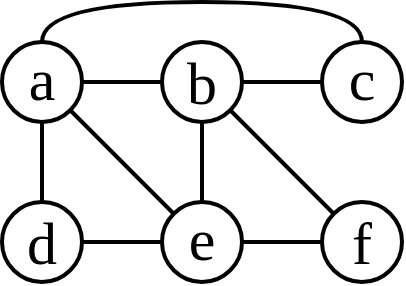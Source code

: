 <mxfile version="20.3.0" type="device"><diagram id="NIivU-VyTRBjsJtw0i-7" name="Page-1"><mxGraphModel dx="1550" dy="900" grid="1" gridSize="10" guides="1" tooltips="1" connect="1" arrows="1" fold="1" page="1" pageScale="1" pageWidth="850" pageHeight="1100" math="0" shadow="0"><root><mxCell id="0"/><mxCell id="1" parent="0"/><mxCell id="-b3d0tlTbg59IvIksSQP-17" value="" style="group" vertex="1" connectable="0" parent="1"><mxGeometry x="-800" y="70" width="200" height="120" as="geometry"/></mxCell><mxCell id="-b3d0tlTbg59IvIksSQP-1" value="a" style="ellipse;whiteSpace=wrap;html=1;aspect=fixed;strokeWidth=2;fontFamily=Times New Roman;fontSize=30;spacingTop=-5;" vertex="1" parent="-b3d0tlTbg59IvIksSQP-17"><mxGeometry width="40" height="40" as="geometry"/></mxCell><mxCell id="-b3d0tlTbg59IvIksSQP-2" value="b" style="ellipse;whiteSpace=wrap;html=1;aspect=fixed;strokeWidth=2;fontFamily=Times New Roman;fontSize=30;strokeColor=#000000;" vertex="1" parent="-b3d0tlTbg59IvIksSQP-17"><mxGeometry x="80" width="40" height="40" as="geometry"/></mxCell><mxCell id="-b3d0tlTbg59IvIksSQP-13" style="edgeStyle=none;shape=connector;rounded=0;orthogonalLoop=1;jettySize=auto;html=1;exitX=1;exitY=0.5;exitDx=0;exitDy=0;entryX=0;entryY=0.5;entryDx=0;entryDy=0;labelBackgroundColor=default;strokeColor=default;strokeWidth=2;fontFamily=Times New Roman;fontSize=30;fontColor=default;endArrow=none;endFill=0;" edge="1" parent="-b3d0tlTbg59IvIksSQP-17" source="-b3d0tlTbg59IvIksSQP-1" target="-b3d0tlTbg59IvIksSQP-2"><mxGeometry relative="1" as="geometry"/></mxCell><mxCell id="-b3d0tlTbg59IvIksSQP-15" style="edgeStyle=orthogonalEdgeStyle;shape=connector;rounded=0;orthogonalLoop=1;jettySize=auto;html=1;exitX=0.5;exitY=0;exitDx=0;exitDy=0;entryX=0.5;entryY=0;entryDx=0;entryDy=0;labelBackgroundColor=default;strokeColor=default;strokeWidth=2;fontFamily=Times New Roman;fontSize=30;fontColor=default;endArrow=none;endFill=0;curved=1;" edge="1" parent="-b3d0tlTbg59IvIksSQP-17" source="-b3d0tlTbg59IvIksSQP-3" target="-b3d0tlTbg59IvIksSQP-1"><mxGeometry relative="1" as="geometry"/></mxCell><mxCell id="-b3d0tlTbg59IvIksSQP-3" value="c" style="ellipse;whiteSpace=wrap;html=1;aspect=fixed;strokeWidth=2;fontFamily=Times New Roman;fontSize=30;spacingTop=-5;" vertex="1" parent="-b3d0tlTbg59IvIksSQP-17"><mxGeometry x="160" width="40" height="40" as="geometry"/></mxCell><mxCell id="-b3d0tlTbg59IvIksSQP-14" style="edgeStyle=none;shape=connector;rounded=0;orthogonalLoop=1;jettySize=auto;html=1;exitX=1;exitY=0.5;exitDx=0;exitDy=0;entryX=0;entryY=0.5;entryDx=0;entryDy=0;labelBackgroundColor=default;strokeColor=default;strokeWidth=2;fontFamily=Times New Roman;fontSize=30;fontColor=default;endArrow=none;endFill=0;" edge="1" parent="-b3d0tlTbg59IvIksSQP-17" source="-b3d0tlTbg59IvIksSQP-2" target="-b3d0tlTbg59IvIksSQP-3"><mxGeometry relative="1" as="geometry"/></mxCell><mxCell id="-b3d0tlTbg59IvIksSQP-4" value="d" style="ellipse;whiteSpace=wrap;html=1;aspect=fixed;strokeWidth=2;fontFamily=Times New Roman;fontSize=30;" vertex="1" parent="-b3d0tlTbg59IvIksSQP-17"><mxGeometry y="80" width="40" height="40" as="geometry"/></mxCell><mxCell id="-b3d0tlTbg59IvIksSQP-11" style="edgeStyle=none;shape=connector;rounded=0;orthogonalLoop=1;jettySize=auto;html=1;exitX=0.5;exitY=1;exitDx=0;exitDy=0;entryX=0.5;entryY=0;entryDx=0;entryDy=0;labelBackgroundColor=default;strokeColor=default;strokeWidth=2;fontFamily=Times New Roman;fontSize=30;fontColor=default;endArrow=none;endFill=0;" edge="1" parent="-b3d0tlTbg59IvIksSQP-17" source="-b3d0tlTbg59IvIksSQP-1" target="-b3d0tlTbg59IvIksSQP-4"><mxGeometry relative="1" as="geometry"/></mxCell><mxCell id="-b3d0tlTbg59IvIksSQP-5" value="e" style="ellipse;whiteSpace=wrap;html=1;aspect=fixed;strokeWidth=2;fontFamily=Times New Roman;fontSize=30;spacingTop=-5;" vertex="1" parent="-b3d0tlTbg59IvIksSQP-17"><mxGeometry x="80" y="80" width="40" height="40" as="geometry"/></mxCell><mxCell id="-b3d0tlTbg59IvIksSQP-12" style="edgeStyle=none;shape=connector;rounded=0;orthogonalLoop=1;jettySize=auto;html=1;exitX=1;exitY=1;exitDx=0;exitDy=0;entryX=0;entryY=0;entryDx=0;entryDy=0;labelBackgroundColor=default;strokeColor=default;strokeWidth=2;fontFamily=Times New Roman;fontSize=30;fontColor=default;endArrow=none;endFill=0;" edge="1" parent="-b3d0tlTbg59IvIksSQP-17" source="-b3d0tlTbg59IvIksSQP-1" target="-b3d0tlTbg59IvIksSQP-5"><mxGeometry relative="1" as="geometry"/></mxCell><mxCell id="-b3d0tlTbg59IvIksSQP-7" style="edgeStyle=orthogonalEdgeStyle;rounded=0;orthogonalLoop=1;jettySize=auto;html=1;exitX=0.5;exitY=1;exitDx=0;exitDy=0;entryX=0.5;entryY=0;entryDx=0;entryDy=0;fontFamily=Times New Roman;fontSize=30;endArrow=none;endFill=0;strokeWidth=2;" edge="1" parent="-b3d0tlTbg59IvIksSQP-17" source="-b3d0tlTbg59IvIksSQP-2" target="-b3d0tlTbg59IvIksSQP-5"><mxGeometry relative="1" as="geometry"/></mxCell><mxCell id="-b3d0tlTbg59IvIksSQP-10" style="edgeStyle=none;shape=connector;rounded=0;orthogonalLoop=1;jettySize=auto;html=1;exitX=1;exitY=0.5;exitDx=0;exitDy=0;entryX=0;entryY=0.5;entryDx=0;entryDy=0;labelBackgroundColor=default;strokeColor=default;strokeWidth=2;fontFamily=Times New Roman;fontSize=30;fontColor=default;endArrow=none;endFill=0;" edge="1" parent="-b3d0tlTbg59IvIksSQP-17" source="-b3d0tlTbg59IvIksSQP-4" target="-b3d0tlTbg59IvIksSQP-5"><mxGeometry relative="1" as="geometry"/></mxCell><mxCell id="-b3d0tlTbg59IvIksSQP-6" value="f" style="ellipse;whiteSpace=wrap;html=1;aspect=fixed;strokeWidth=2;fontFamily=Times New Roman;fontSize=30;" vertex="1" parent="-b3d0tlTbg59IvIksSQP-17"><mxGeometry x="160" y="80" width="40" height="40" as="geometry"/></mxCell><mxCell id="-b3d0tlTbg59IvIksSQP-8" style="shape=connector;rounded=0;orthogonalLoop=1;jettySize=auto;html=1;exitX=1;exitY=1;exitDx=0;exitDy=0;entryX=0;entryY=0;entryDx=0;entryDy=0;labelBackgroundColor=default;strokeColor=default;strokeWidth=2;fontFamily=Times New Roman;fontSize=30;fontColor=default;endArrow=none;endFill=0;" edge="1" parent="-b3d0tlTbg59IvIksSQP-17" source="-b3d0tlTbg59IvIksSQP-2" target="-b3d0tlTbg59IvIksSQP-6"><mxGeometry relative="1" as="geometry"/></mxCell><mxCell id="-b3d0tlTbg59IvIksSQP-9" style="edgeStyle=none;shape=connector;rounded=0;orthogonalLoop=1;jettySize=auto;html=1;exitX=1;exitY=0.5;exitDx=0;exitDy=0;entryX=0;entryY=0.5;entryDx=0;entryDy=0;labelBackgroundColor=default;strokeColor=default;strokeWidth=2;fontFamily=Times New Roman;fontSize=30;fontColor=default;endArrow=none;endFill=0;" edge="1" parent="-b3d0tlTbg59IvIksSQP-17" source="-b3d0tlTbg59IvIksSQP-5" target="-b3d0tlTbg59IvIksSQP-6"><mxGeometry relative="1" as="geometry"/></mxCell></root></mxGraphModel></diagram></mxfile>